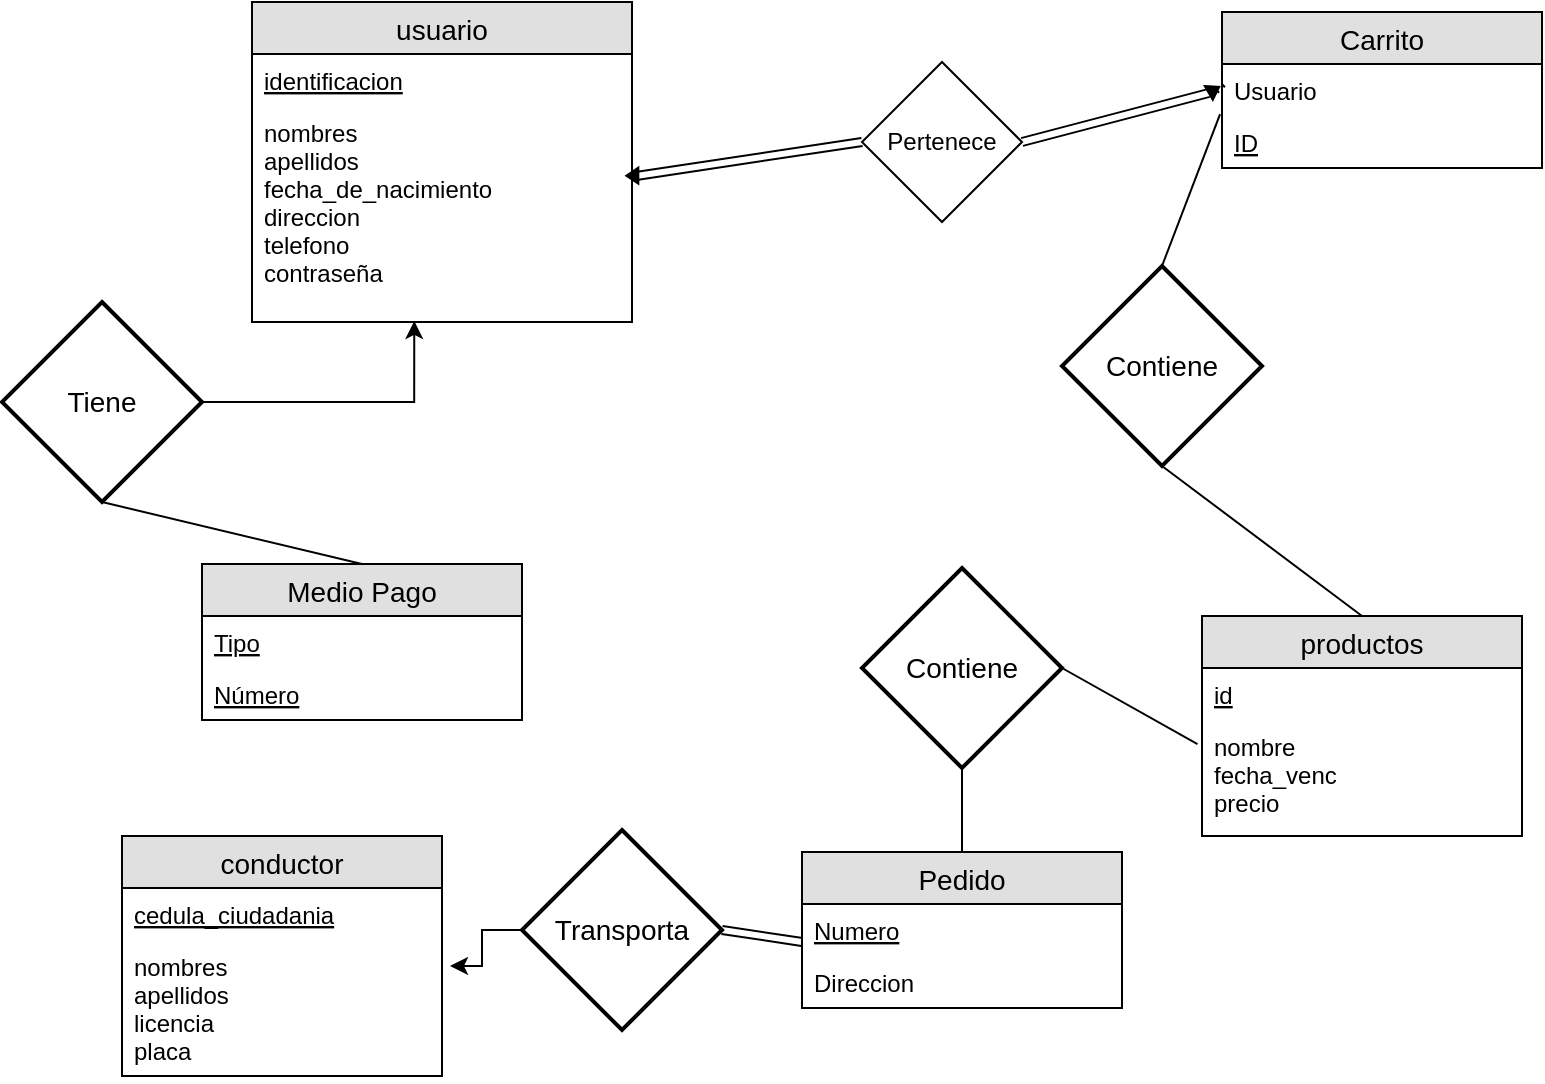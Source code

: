 <mxfile version="12.0.2" type="device" pages="1"><diagram id="9gK5E1qiyxtV3Om6W_wv" name="Page-1"><mxGraphModel dx="1118" dy="658" grid="1" gridSize="10" guides="1" tooltips="1" connect="1" arrows="1" fold="1" page="1" pageScale="1" pageWidth="850" pageHeight="1100" math="0" shadow="0"><root><mxCell id="0"/><mxCell id="1" parent="0"/><mxCell id="R-HxArq_k9vxbPmGpv4v-1" value="usuario" style="swimlane;fontStyle=0;childLayout=stackLayout;horizontal=1;startSize=26;fillColor=#e0e0e0;horizontalStack=0;resizeParent=1;resizeParentMax=0;resizeLast=0;collapsible=1;marginBottom=0;swimlaneFillColor=#ffffff;align=center;fontSize=14;" vertex="1" parent="1"><mxGeometry x="155" y="30" width="190" height="160" as="geometry"/></mxCell><mxCell id="R-HxArq_k9vxbPmGpv4v-2" value="identificacion" style="text;strokeColor=none;fillColor=none;spacingLeft=4;spacingRight=4;overflow=hidden;rotatable=0;points=[[0,0.5],[1,0.5]];portConstraint=eastwest;fontSize=12;fontStyle=4" vertex="1" parent="R-HxArq_k9vxbPmGpv4v-1"><mxGeometry y="26" width="190" height="26" as="geometry"/></mxCell><mxCell id="R-HxArq_k9vxbPmGpv4v-3" value="nombres&#xA;apellidos&#xA;fecha_de_nacimiento&#xA;direccion&#xA;telefono&#xA;contraseña&#xA;" style="text;strokeColor=none;fillColor=none;spacingLeft=4;spacingRight=4;overflow=hidden;rotatable=0;points=[[0,0.5],[1,0.5]];portConstraint=eastwest;fontSize=12;" vertex="1" parent="R-HxArq_k9vxbPmGpv4v-1"><mxGeometry y="52" width="190" height="108" as="geometry"/></mxCell><mxCell id="R-HxArq_k9vxbPmGpv4v-5" value="conductor" style="swimlane;fontStyle=0;childLayout=stackLayout;horizontal=1;startSize=26;fillColor=#e0e0e0;horizontalStack=0;resizeParent=1;resizeParentMax=0;resizeLast=0;collapsible=1;marginBottom=0;swimlaneFillColor=#ffffff;align=center;fontSize=14;" vertex="1" parent="1"><mxGeometry x="90" y="447" width="160" height="120" as="geometry"/></mxCell><mxCell id="R-HxArq_k9vxbPmGpv4v-6" value="cedula_ciudadania" style="text;strokeColor=none;fillColor=none;spacingLeft=4;spacingRight=4;overflow=hidden;rotatable=0;points=[[0,0.5],[1,0.5]];portConstraint=eastwest;fontSize=12;fontStyle=4" vertex="1" parent="R-HxArq_k9vxbPmGpv4v-5"><mxGeometry y="26" width="160" height="26" as="geometry"/></mxCell><mxCell id="R-HxArq_k9vxbPmGpv4v-7" value="nombres&#xA;apellidos&#xA;licencia&#xA;placa&#xA;" style="text;strokeColor=none;fillColor=none;spacingLeft=4;spacingRight=4;overflow=hidden;rotatable=0;points=[[0,0.5],[1,0.5]];portConstraint=eastwest;fontSize=12;" vertex="1" parent="R-HxArq_k9vxbPmGpv4v-5"><mxGeometry y="52" width="160" height="68" as="geometry"/></mxCell><mxCell id="R-HxArq_k9vxbPmGpv4v-9" value="productos" style="swimlane;fontStyle=0;childLayout=stackLayout;horizontal=1;startSize=26;fillColor=#e0e0e0;horizontalStack=0;resizeParent=1;resizeParentMax=0;resizeLast=0;collapsible=1;marginBottom=0;swimlaneFillColor=#ffffff;align=center;fontSize=14;" vertex="1" parent="1"><mxGeometry x="630" y="337" width="160" height="110" as="geometry"/></mxCell><mxCell id="R-HxArq_k9vxbPmGpv4v-10" value="id" style="text;strokeColor=none;fillColor=none;spacingLeft=4;spacingRight=4;overflow=hidden;rotatable=0;points=[[0,0.5],[1,0.5]];portConstraint=eastwest;fontSize=12;fontStyle=4" vertex="1" parent="R-HxArq_k9vxbPmGpv4v-9"><mxGeometry y="26" width="160" height="26" as="geometry"/></mxCell><mxCell id="R-HxArq_k9vxbPmGpv4v-13" value="nombre&#xA;fecha_venc&#xA;precio&#xA;" style="text;strokeColor=none;fillColor=none;spacingLeft=4;spacingRight=4;overflow=hidden;rotatable=0;points=[[0,0.5],[1,0.5]];portConstraint=eastwest;fontSize=12;" vertex="1" parent="R-HxArq_k9vxbPmGpv4v-9"><mxGeometry y="52" width="160" height="58" as="geometry"/></mxCell><mxCell id="R-HxArq_k9vxbPmGpv4v-18" value="Contiene" style="shape=rhombus;strokeWidth=2;fontSize=17;perimeter=rhombusPerimeter;whiteSpace=wrap;html=1;align=center;fontSize=14;" vertex="1" parent="1"><mxGeometry x="560" y="162" width="100" height="100" as="geometry"/></mxCell><mxCell id="R-HxArq_k9vxbPmGpv4v-21" value="Carrito" style="swimlane;fontStyle=0;childLayout=stackLayout;horizontal=1;startSize=26;fillColor=#e0e0e0;horizontalStack=0;resizeParent=1;resizeParentMax=0;resizeLast=0;collapsible=1;marginBottom=0;swimlaneFillColor=#ffffff;align=center;fontSize=14;" vertex="1" parent="1"><mxGeometry x="640" y="35" width="160" height="78" as="geometry"/></mxCell><mxCell id="R-HxArq_k9vxbPmGpv4v-22" value="Usuario" style="text;strokeColor=none;fillColor=none;spacingLeft=4;spacingRight=4;overflow=hidden;rotatable=0;points=[[0,0.5],[1,0.5]];portConstraint=eastwest;fontSize=12;" vertex="1" parent="R-HxArq_k9vxbPmGpv4v-21"><mxGeometry y="26" width="160" height="26" as="geometry"/></mxCell><mxCell id="R-HxArq_k9vxbPmGpv4v-23" value="ID" style="text;strokeColor=none;fillColor=none;spacingLeft=4;spacingRight=4;overflow=hidden;rotatable=0;points=[[0,0.5],[1,0.5]];portConstraint=eastwest;fontSize=12;fontStyle=4" vertex="1" parent="R-HxArq_k9vxbPmGpv4v-21"><mxGeometry y="52" width="160" height="26" as="geometry"/></mxCell><mxCell id="R-HxArq_k9vxbPmGpv4v-27" value="" style="endArrow=none;html=1;entryX=-0.006;entryY=0.962;entryDx=0;entryDy=0;entryPerimeter=0;exitX=0.5;exitY=0;exitDx=0;exitDy=0;" edge="1" parent="1" source="R-HxArq_k9vxbPmGpv4v-18" target="R-HxArq_k9vxbPmGpv4v-22"><mxGeometry width="50" height="50" relative="1" as="geometry"><mxPoint x="130" y="650" as="sourcePoint"/><mxPoint x="180" y="600" as="targetPoint"/></mxGeometry></mxCell><mxCell id="R-HxArq_k9vxbPmGpv4v-28" value="" style="endArrow=none;html=1;entryX=0.5;entryY=0;entryDx=0;entryDy=0;exitX=0.5;exitY=1;exitDx=0;exitDy=0;" edge="1" parent="1" source="R-HxArq_k9vxbPmGpv4v-18" target="R-HxArq_k9vxbPmGpv4v-9"><mxGeometry width="50" height="50" relative="1" as="geometry"><mxPoint x="130" y="650" as="sourcePoint"/><mxPoint x="180" y="600" as="targetPoint"/></mxGeometry></mxCell><mxCell id="R-HxArq_k9vxbPmGpv4v-29" value="Pertenece" style="rhombus;whiteSpace=wrap;html=1;" vertex="1" parent="1"><mxGeometry x="460" y="60" width="80" height="80" as="geometry"/></mxCell><mxCell id="R-HxArq_k9vxbPmGpv4v-44" value="Pedido" style="swimlane;fontStyle=0;childLayout=stackLayout;horizontal=1;startSize=26;fillColor=#e0e0e0;horizontalStack=0;resizeParent=1;resizeParentMax=0;resizeLast=0;collapsible=1;marginBottom=0;swimlaneFillColor=#ffffff;align=center;fontSize=14;" vertex="1" parent="1"><mxGeometry x="430" y="455" width="160" height="78" as="geometry"/></mxCell><mxCell id="R-HxArq_k9vxbPmGpv4v-45" value="Numero" style="text;strokeColor=none;fillColor=none;spacingLeft=4;spacingRight=4;overflow=hidden;rotatable=0;points=[[0,0.5],[1,0.5]];portConstraint=eastwest;fontSize=12;fontStyle=4" vertex="1" parent="R-HxArq_k9vxbPmGpv4v-44"><mxGeometry y="26" width="160" height="26" as="geometry"/></mxCell><mxCell id="R-HxArq_k9vxbPmGpv4v-48" value="Direccion" style="text;strokeColor=none;fillColor=none;spacingLeft=4;spacingRight=4;overflow=hidden;rotatable=0;points=[[0,0.5],[1,0.5]];portConstraint=eastwest;fontSize=12;" vertex="1" parent="R-HxArq_k9vxbPmGpv4v-44"><mxGeometry y="52" width="160" height="26" as="geometry"/></mxCell><mxCell id="R-HxArq_k9vxbPmGpv4v-50" style="edgeStyle=orthogonalEdgeStyle;rounded=0;orthogonalLoop=1;jettySize=auto;html=1;entryX=1.025;entryY=0.191;entryDx=0;entryDy=0;entryPerimeter=0;" edge="1" parent="1" source="R-HxArq_k9vxbPmGpv4v-49" target="R-HxArq_k9vxbPmGpv4v-7"><mxGeometry relative="1" as="geometry"/></mxCell><mxCell id="R-HxArq_k9vxbPmGpv4v-49" value="Transporta" style="shape=rhombus;strokeWidth=2;fontSize=17;perimeter=rhombusPerimeter;whiteSpace=wrap;html=1;align=center;fontSize=14;" vertex="1" parent="1"><mxGeometry x="290" y="444" width="100" height="100" as="geometry"/></mxCell><mxCell id="R-HxArq_k9vxbPmGpv4v-53" value="" style="shape=link;html=1;entryX=0;entryY=0.731;entryDx=0;entryDy=0;entryPerimeter=0;exitX=1;exitY=0.5;exitDx=0;exitDy=0;" edge="1" parent="1" source="R-HxArq_k9vxbPmGpv4v-49" target="R-HxArq_k9vxbPmGpv4v-45"><mxGeometry width="50" height="50" relative="1" as="geometry"><mxPoint x="220" y="640" as="sourcePoint"/><mxPoint x="270" y="590" as="targetPoint"/></mxGeometry></mxCell><mxCell id="R-HxArq_k9vxbPmGpv4v-58" value="" style="shape=link;html=1;strokeColor=#000000;strokeWidth=1;fillColor=#000000;exitX=1;exitY=0.5;exitDx=0;exitDy=0;entryX=0;entryY=0.5;entryDx=0;entryDy=0;" edge="1" parent="1" source="R-HxArq_k9vxbPmGpv4v-56" target="R-HxArq_k9vxbPmGpv4v-22"><mxGeometry width="50" height="50" relative="1" as="geometry"><mxPoint x="560" y="117.143" as="sourcePoint"/><mxPoint x="610" y="67.143" as="targetPoint"/></mxGeometry></mxCell><mxCell id="R-HxArq_k9vxbPmGpv4v-56" value="" style="triangle;whiteSpace=wrap;html=1;fillColor=#000000;rotation=-30;" vertex="1" parent="1"><mxGeometry x="633" y="70" width="6" height="8" as="geometry"/></mxCell><mxCell id="R-HxArq_k9vxbPmGpv4v-60" value="" style="shape=link;html=1;strokeColor=#000000;strokeWidth=1;fillColor=#000000;exitX=1;exitY=0.5;exitDx=0;exitDy=0;entryX=0;entryY=0.5;entryDx=0;entryDy=0;" edge="1" parent="1" source="R-HxArq_k9vxbPmGpv4v-29" target="R-HxArq_k9vxbPmGpv4v-56"><mxGeometry width="50" height="50" relative="1" as="geometry"><mxPoint x="540" y="100.0" as="sourcePoint"/><mxPoint x="640" y="74" as="targetPoint"/></mxGeometry></mxCell><mxCell id="R-HxArq_k9vxbPmGpv4v-65" value="Contiene" style="shape=rhombus;strokeWidth=2;fontSize=17;perimeter=rhombusPerimeter;whiteSpace=wrap;html=1;align=center;fontSize=14;" vertex="1" parent="1"><mxGeometry x="460" y="313" width="100" height="100" as="geometry"/></mxCell><mxCell id="R-HxArq_k9vxbPmGpv4v-66" value="" style="endArrow=none;html=1;strokeColor=#000000;strokeWidth=1;fillColor=#000000;entryX=-0.014;entryY=0.207;entryDx=0;entryDy=0;entryPerimeter=0;exitX=1;exitY=0.5;exitDx=0;exitDy=0;" edge="1" parent="1" source="R-HxArq_k9vxbPmGpv4v-65" target="R-HxArq_k9vxbPmGpv4v-13"><mxGeometry width="50" height="50" relative="1" as="geometry"><mxPoint x="90" y="640" as="sourcePoint"/><mxPoint x="140" y="590" as="targetPoint"/></mxGeometry></mxCell><mxCell id="R-HxArq_k9vxbPmGpv4v-67" value="" style="endArrow=none;html=1;strokeColor=#000000;strokeWidth=1;fillColor=#000000;entryX=0.5;entryY=1;entryDx=0;entryDy=0;exitX=0.5;exitY=0;exitDx=0;exitDy=0;" edge="1" parent="1" source="R-HxArq_k9vxbPmGpv4v-44" target="R-HxArq_k9vxbPmGpv4v-65"><mxGeometry width="50" height="50" relative="1" as="geometry"><mxPoint x="90" y="640" as="sourcePoint"/><mxPoint x="140" y="590" as="targetPoint"/></mxGeometry></mxCell><mxCell id="R-HxArq_k9vxbPmGpv4v-68" value="" style="triangle;whiteSpace=wrap;html=1;fillColor=#000000;rotation=180;" vertex="1" parent="1"><mxGeometry x="342.163" y="112.839" width="6" height="8" as="geometry"/></mxCell><mxCell id="R-HxArq_k9vxbPmGpv4v-70" value="" style="shape=link;html=1;strokeColor=#000000;strokeWidth=1;fillColor=#000000;entryX=0;entryY=0.5;entryDx=0;entryDy=0;exitX=1.011;exitY=0.324;exitDx=0;exitDy=0;exitPerimeter=0;" edge="1" parent="1" source="R-HxArq_k9vxbPmGpv4v-3" target="R-HxArq_k9vxbPmGpv4v-29"><mxGeometry width="50" height="50" relative="1" as="geometry"><mxPoint x="90" y="640" as="sourcePoint"/><mxPoint x="140" y="590" as="targetPoint"/></mxGeometry></mxCell><mxCell id="R-HxArq_k9vxbPmGpv4v-73" value="Medio Pago" style="swimlane;fontStyle=0;childLayout=stackLayout;horizontal=1;startSize=26;fillColor=#e0e0e0;horizontalStack=0;resizeParent=1;resizeParentMax=0;resizeLast=0;collapsible=1;marginBottom=0;swimlaneFillColor=#ffffff;align=center;fontSize=14;" vertex="1" parent="1"><mxGeometry x="130" y="311" width="160" height="78" as="geometry"/></mxCell><mxCell id="R-HxArq_k9vxbPmGpv4v-74" value="Tipo" style="text;strokeColor=none;fillColor=none;spacingLeft=4;spacingRight=4;overflow=hidden;rotatable=0;points=[[0,0.5],[1,0.5]];portConstraint=eastwest;fontSize=12;fontStyle=4" vertex="1" parent="R-HxArq_k9vxbPmGpv4v-73"><mxGeometry y="26" width="160" height="26" as="geometry"/></mxCell><mxCell id="R-HxArq_k9vxbPmGpv4v-75" value="Número" style="text;strokeColor=none;fillColor=none;spacingLeft=4;spacingRight=4;overflow=hidden;rotatable=0;points=[[0,0.5],[1,0.5]];portConstraint=eastwest;fontSize=12;fontStyle=4" vertex="1" parent="R-HxArq_k9vxbPmGpv4v-73"><mxGeometry y="52" width="160" height="26" as="geometry"/></mxCell><mxCell id="R-HxArq_k9vxbPmGpv4v-79" style="edgeStyle=orthogonalEdgeStyle;rounded=0;orthogonalLoop=1;jettySize=auto;html=1;entryX=0.427;entryY=0.995;entryDx=0;entryDy=0;entryPerimeter=0;strokeColor=#000000;strokeWidth=1;fillColor=#000000;" edge="1" parent="1" source="R-HxArq_k9vxbPmGpv4v-77" target="R-HxArq_k9vxbPmGpv4v-3"><mxGeometry relative="1" as="geometry"/></mxCell><mxCell id="R-HxArq_k9vxbPmGpv4v-77" value="Tiene" style="shape=rhombus;strokeWidth=2;fontSize=17;perimeter=rhombusPerimeter;whiteSpace=wrap;html=1;align=center;fontSize=14;fillColor=#FFFFFF;" vertex="1" parent="1"><mxGeometry x="30" y="180" width="100" height="100" as="geometry"/></mxCell><mxCell id="R-HxArq_k9vxbPmGpv4v-80" value="" style="endArrow=none;html=1;strokeColor=#000000;strokeWidth=1;fillColor=#000000;entryX=0.5;entryY=1;entryDx=0;entryDy=0;exitX=0.5;exitY=0;exitDx=0;exitDy=0;" edge="1" parent="1" source="R-HxArq_k9vxbPmGpv4v-73" target="R-HxArq_k9vxbPmGpv4v-77"><mxGeometry width="50" height="50" relative="1" as="geometry"><mxPoint x="30" y="640" as="sourcePoint"/><mxPoint x="80" y="590" as="targetPoint"/></mxGeometry></mxCell></root></mxGraphModel></diagram></mxfile>